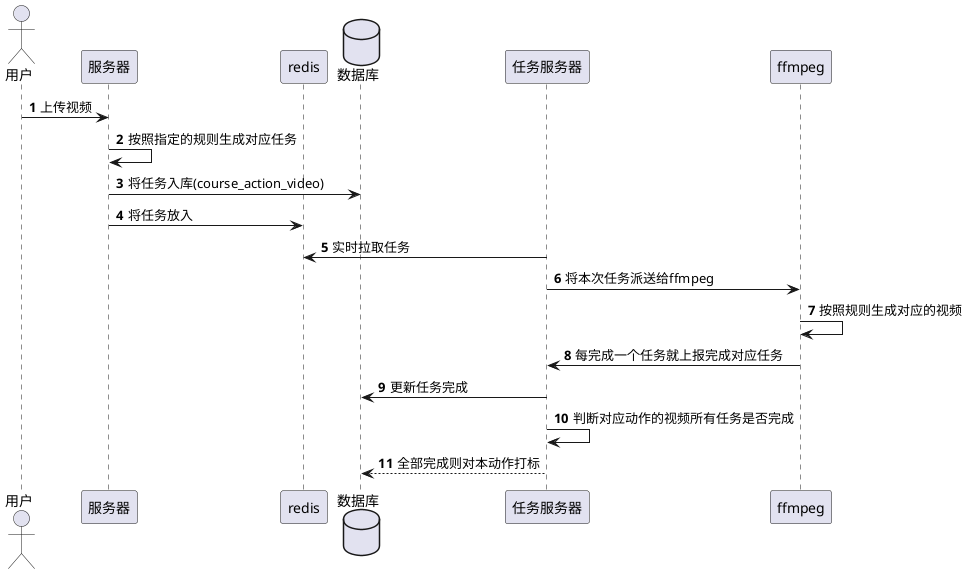 @startuml
'https://plantuml.com/sequence-diagram

autonumber

actor 用户 as user
participant 服务器 as server
participant redis as redis
database 数据库 as mysql
participant 任务服务器 as taskServer
participant ffmpeg as ffmpeg


user -> server: 上传视频
server -> server: 按照指定的规则生成对应任务
server -> mysql: 将任务入库(course_action_video)
server -> redis: 将任务放入
taskServer -> redis: 实时拉取任务
taskServer -> ffmpeg: 将本次任务派送给ffmpeg
ffmpeg -> ffmpeg: 按照规则生成对应的视频
ffmpeg -> taskServer: 每完成一个任务就上报完成对应任务
taskServer -> mysql: 更新任务完成
taskServer -> taskServer: 判断对应动作的视频所有任务是否完成
taskServer --> mysql: 全部完成则对本动作打标

@enduml